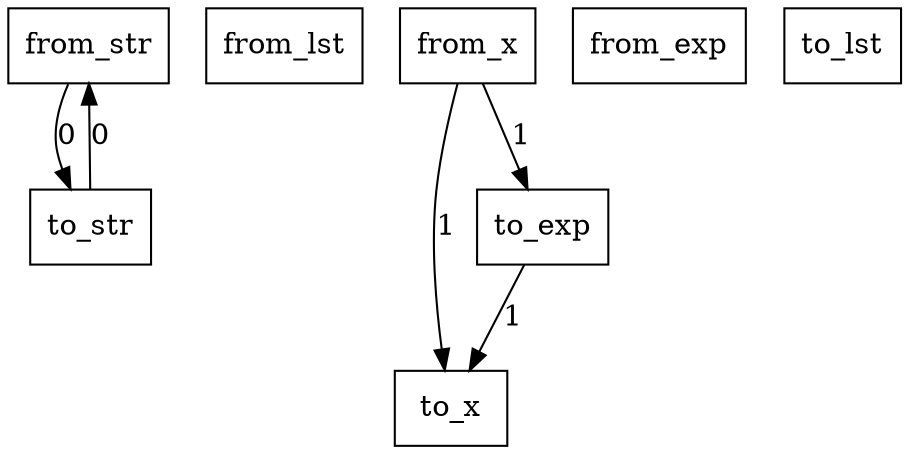digraph {
    graph [rankdir=TB
          ,bgcolor=transparent];
    node [shape=box
         ,fillcolor=white
         ,style=filled];
    0 [label=<from_str>];
    1 [label=<from_lst>];
    2 [label=<from_x>];
    3 [label=<from_exp>];
    4 [label=<to_str>];
    5 [label=<to_lst>];
    6 [label=<to_x>];
    7 [label=<to_exp>];
    0 -> 4 [label=0];
    2 -> 6 [label=1];
    2 -> 7 [label=1];
    4 -> 0 [label=0];
    7 -> 6 [label=1];
}